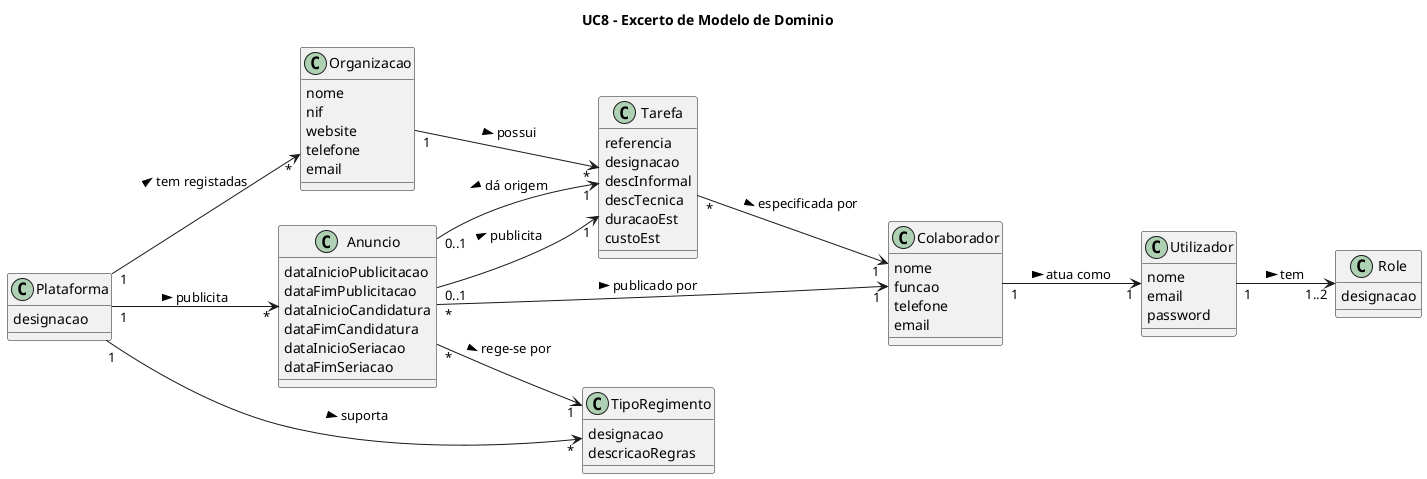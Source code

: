 @startuml

title UC8 - Excerto de Modelo de Dominio
left to right direction


class Plataforma {
    designacao
}

class Organizacao {
    nome
    nif
    website
    telefone
    email
}

class Anuncio {
    dataInicioPublicitacao
    dataFimPublicitacao
    dataInicioCandidatura
    dataFimCandidatura
    dataInicioSeriacao
    dataFimSeriacao
}

class Tarefa {
    referencia
    designacao
    descInformal
    descTecnica
    duracaoEst
    custoEst
}

class TipoRegimento {
    designacao
    descricaoRegras
}

class Colaborador {
    nome
    funcao
    telefone
    email
}

class Utilizador {
    nome
    email
    password
}

class Role {
    designacao
}


Plataforma "1" --> "*" TipoRegimento: suporta >
Plataforma "1" --> "*" Anuncio: publicita >
Plataforma "1" --> "*" Organizacao: tem registadas >

Anuncio "*" --> "1" TipoRegimento: rege-se por >
Anuncio "*" --> "1" Colaborador: publicado por >
Anuncio "0..1" --> "1" Tarefa: publicita >
Anuncio "0..1" --> "1" Tarefa: < dá origem

Tarefa "*" --> "1" Colaborador: especificada por >

Organizacao "1" --> "*" Tarefa: possui >

Colaborador "1" --> "1" Utilizador: atua como >

Utilizador "1" --> "1..2" Role: tem >

@enduml
